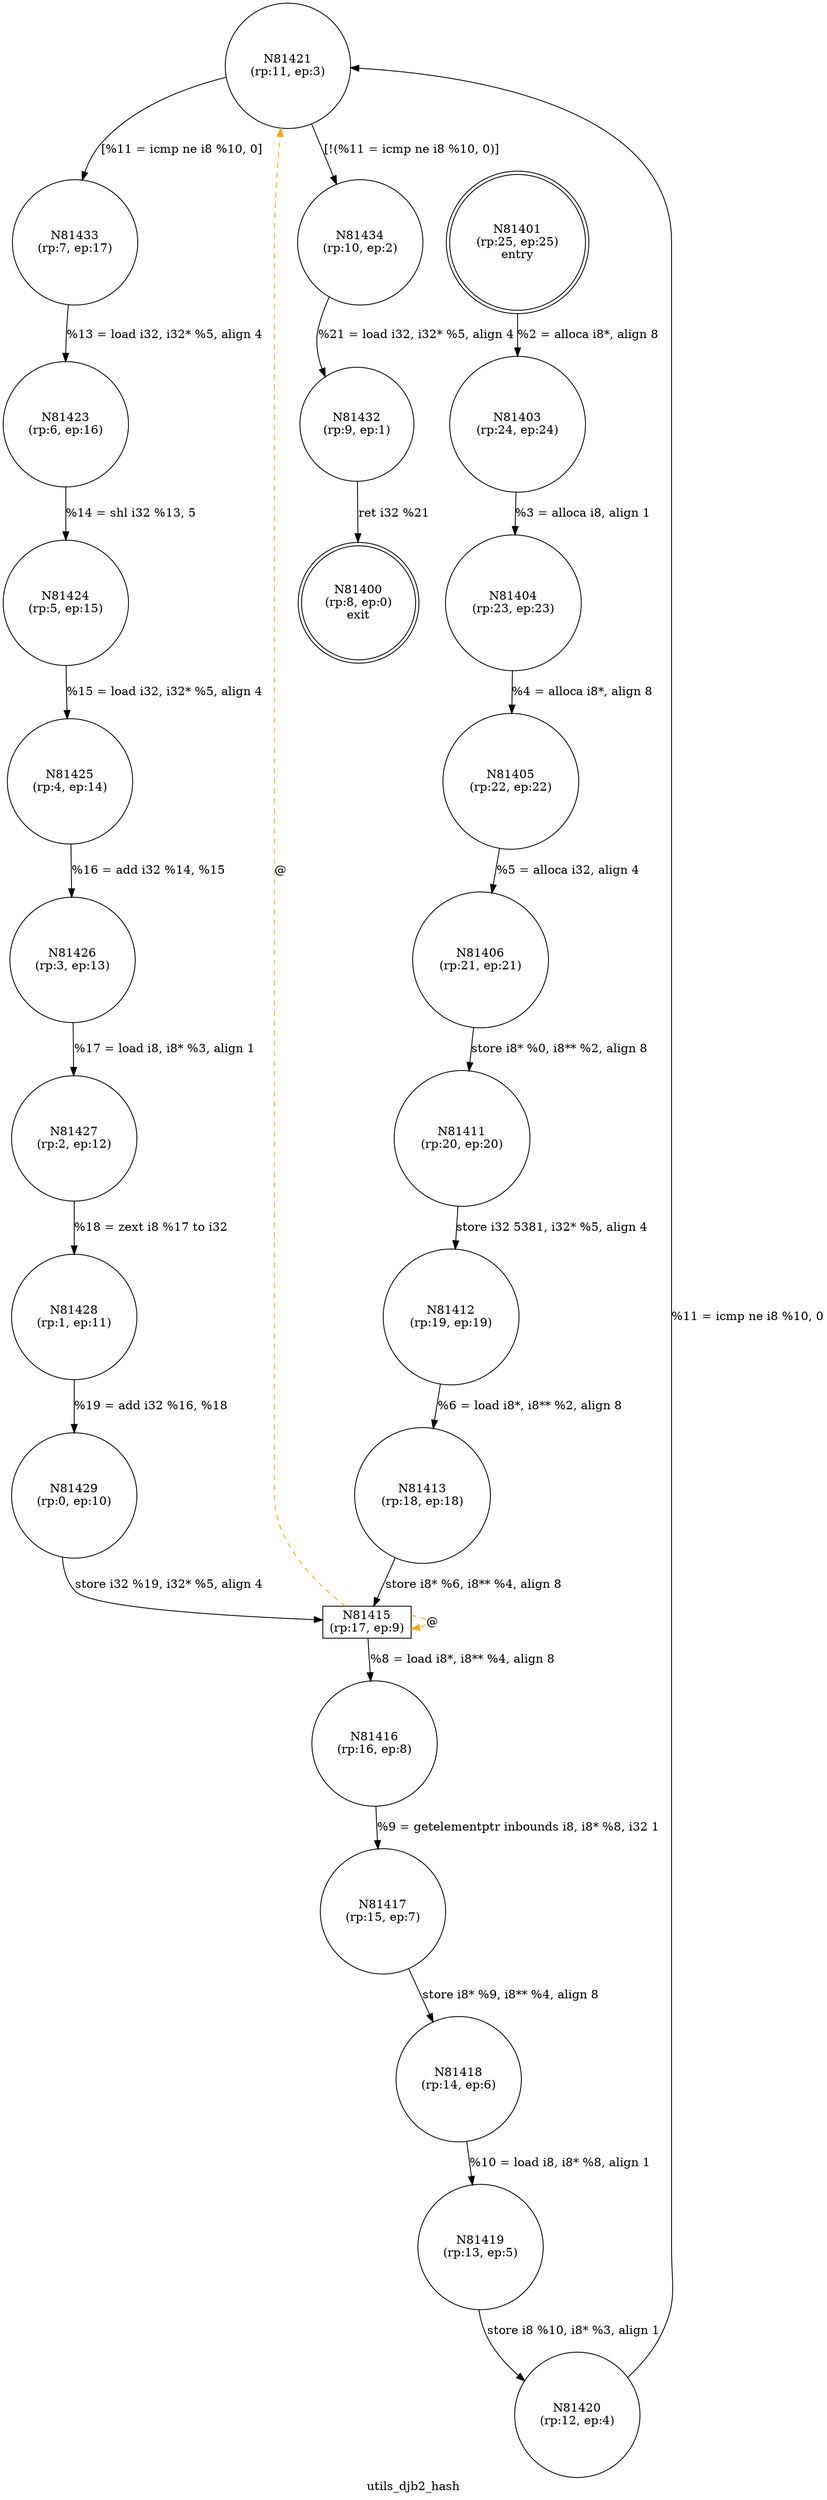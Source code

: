 digraph utils_djb2_hash {
label="utils_djb2_hash"
81400 [label="N81400\n(rp:8, ep:0)\nexit", shape="doublecircle"]
81401 [label="N81401\n(rp:25, ep:25)\nentry", shape="doublecircle"]
81401 -> 81403 [label="%2 = alloca i8*, align 8"]
81403 [label="N81403\n(rp:24, ep:24)", shape="circle"]
81403 -> 81404 [label="%3 = alloca i8, align 1"]
81404 [label="N81404\n(rp:23, ep:23)", shape="circle"]
81404 -> 81405 [label="%4 = alloca i8*, align 8"]
81405 [label="N81405\n(rp:22, ep:22)", shape="circle"]
81405 -> 81406 [label="%5 = alloca i32, align 4"]
81406 [label="N81406\n(rp:21, ep:21)", shape="circle"]
81406 -> 81411 [label="store i8* %0, i8** %2, align 8"]
81411 [label="N81411\n(rp:20, ep:20)", shape="circle"]
81411 -> 81412 [label="store i32 5381, i32* %5, align 4"]
81412 [label="N81412\n(rp:19, ep:19)", shape="circle"]
81412 -> 81413 [label="%6 = load i8*, i8** %2, align 8"]
81413 [label="N81413\n(rp:18, ep:18)", shape="circle"]
81413 -> 81415 [label="store i8* %6, i8** %4, align 8"]
81415 [label="N81415\n(rp:17, ep:9)", shape="box"]
81415 -> 81416 [label="%8 = load i8*, i8** %4, align 8"]
81415 -> 81415 [label="@", style="dashed", color="orange"]
81415 -> 81421 [label="@", style="dashed", color="orange"]
81416 [label="N81416\n(rp:16, ep:8)", shape="circle"]
81416 -> 81417 [label="%9 = getelementptr inbounds i8, i8* %8, i32 1"]
81417 [label="N81417\n(rp:15, ep:7)", shape="circle"]
81417 -> 81418 [label="store i8* %9, i8** %4, align 8"]
81418 [label="N81418\n(rp:14, ep:6)", shape="circle"]
81418 -> 81419 [label="%10 = load i8, i8* %8, align 1"]
81419 [label="N81419\n(rp:13, ep:5)", shape="circle"]
81419 -> 81420 [label="store i8 %10, i8* %3, align 1"]
81420 [label="N81420\n(rp:12, ep:4)", shape="circle"]
81420 -> 81421 [label="%11 = icmp ne i8 %10, 0"]
81421 [label="N81421\n(rp:11, ep:3)", shape="circle"]
81421 -> 81433 [label="[%11 = icmp ne i8 %10, 0]"]
81421 -> 81434 [label="[!(%11 = icmp ne i8 %10, 0)]"]
81423 [label="N81423\n(rp:6, ep:16)", shape="circle"]
81423 -> 81424 [label="%14 = shl i32 %13, 5"]
81424 [label="N81424\n(rp:5, ep:15)", shape="circle"]
81424 -> 81425 [label="%15 = load i32, i32* %5, align 4"]
81425 [label="N81425\n(rp:4, ep:14)", shape="circle"]
81425 -> 81426 [label="%16 = add i32 %14, %15"]
81426 [label="N81426\n(rp:3, ep:13)", shape="circle"]
81426 -> 81427 [label="%17 = load i8, i8* %3, align 1"]
81427 [label="N81427\n(rp:2, ep:12)", shape="circle"]
81427 -> 81428 [label="%18 = zext i8 %17 to i32"]
81428 [label="N81428\n(rp:1, ep:11)", shape="circle"]
81428 -> 81429 [label="%19 = add i32 %16, %18"]
81429 [label="N81429\n(rp:0, ep:10)", shape="circle"]
81429 -> 81415 [label="store i32 %19, i32* %5, align 4"]
81432 [label="N81432\n(rp:9, ep:1)", shape="circle"]
81432 -> 81400 [label="ret i32 %21"]
81433 [label="N81433\n(rp:7, ep:17)", shape="circle"]
81433 -> 81423 [label="%13 = load i32, i32* %5, align 4"]
81434 [label="N81434\n(rp:10, ep:2)", shape="circle"]
81434 -> 81432 [label="%21 = load i32, i32* %5, align 4"]
}
